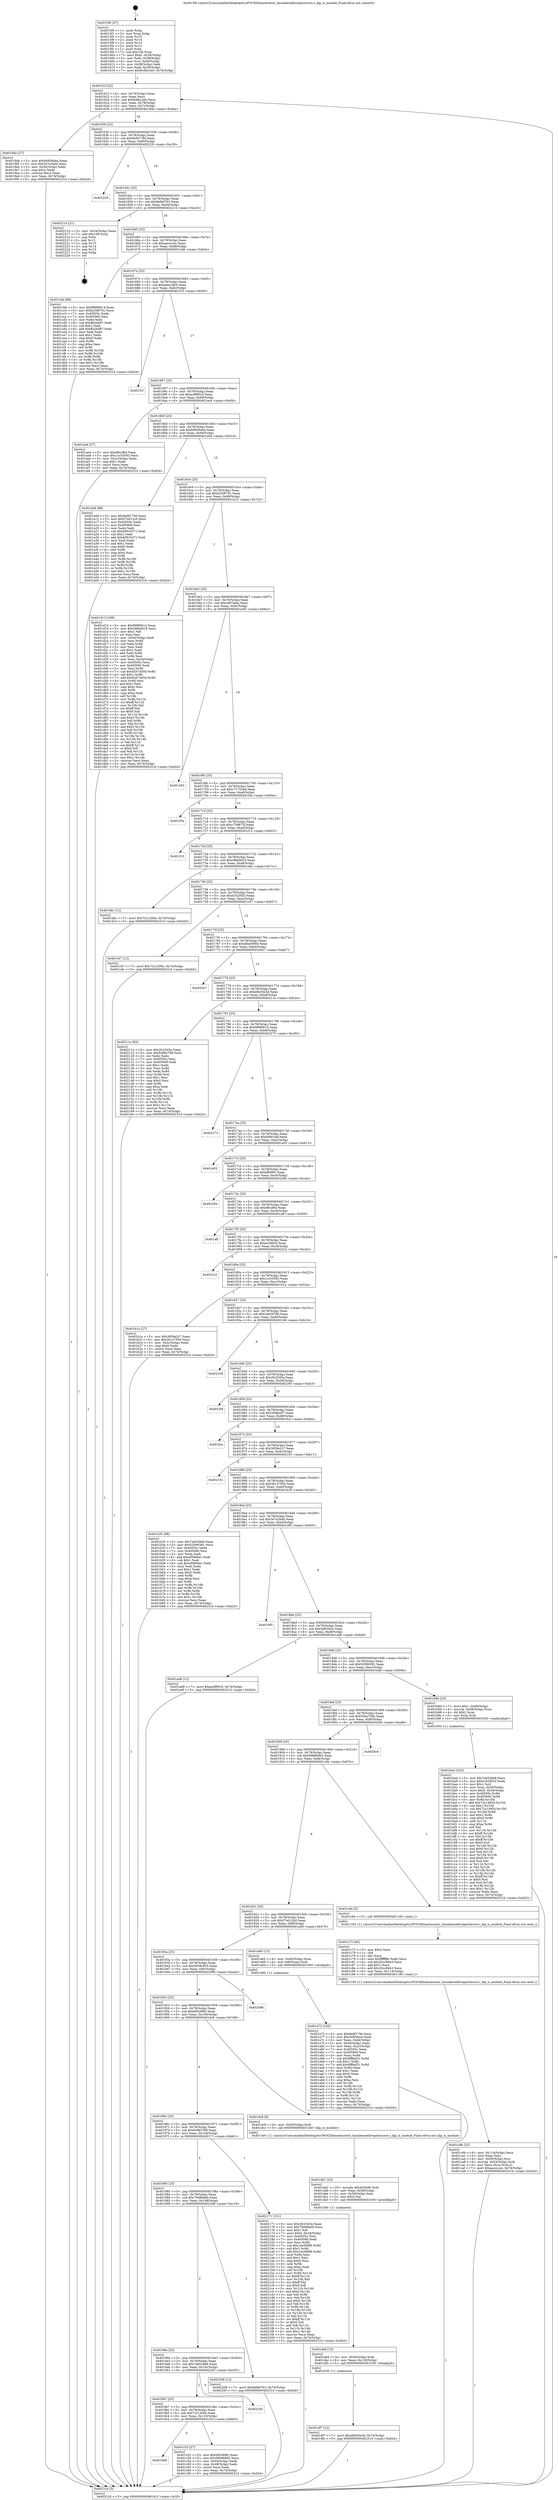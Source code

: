 digraph "0x4015f0" {
  label = "0x4015f0 (/mnt/c/Users/mathe/Desktop/tcc/POCII/binaries/extr_linuxkernellivepatchcore.c_klp_is_module_Final-ollvm.out::main(0))"
  labelloc = "t"
  node[shape=record]

  Entry [label="",width=0.3,height=0.3,shape=circle,fillcolor=black,style=filled]
  "0x40161f" [label="{
     0x40161f [23]\l
     | [instrs]\l
     &nbsp;&nbsp;0x40161f \<+3\>: mov -0x74(%rbp),%eax\l
     &nbsp;&nbsp;0x401622 \<+2\>: mov %eax,%ecx\l
     &nbsp;&nbsp;0x401624 \<+6\>: sub $0x9c6bc3e0,%ecx\l
     &nbsp;&nbsp;0x40162a \<+3\>: mov %eax,-0x78(%rbp)\l
     &nbsp;&nbsp;0x40162d \<+3\>: mov %ecx,-0x7c(%rbp)\l
     &nbsp;&nbsp;0x401630 \<+6\>: je 00000000004019da \<main+0x3ea\>\l
  }"]
  "0x4019da" [label="{
     0x4019da [27]\l
     | [instrs]\l
     &nbsp;&nbsp;0x4019da \<+5\>: mov $0xb0936eba,%eax\l
     &nbsp;&nbsp;0x4019df \<+5\>: mov $0x3e7e2bd0,%ecx\l
     &nbsp;&nbsp;0x4019e4 \<+3\>: mov -0x30(%rbp),%edx\l
     &nbsp;&nbsp;0x4019e7 \<+3\>: cmp $0x2,%edx\l
     &nbsp;&nbsp;0x4019ea \<+3\>: cmovne %ecx,%eax\l
     &nbsp;&nbsp;0x4019ed \<+3\>: mov %eax,-0x74(%rbp)\l
     &nbsp;&nbsp;0x4019f0 \<+5\>: jmp 000000000040231d \<main+0xd2d\>\l
  }"]
  "0x401636" [label="{
     0x401636 [22]\l
     | [instrs]\l
     &nbsp;&nbsp;0x401636 \<+5\>: jmp 000000000040163b \<main+0x4b\>\l
     &nbsp;&nbsp;0x40163b \<+3\>: mov -0x78(%rbp),%eax\l
     &nbsp;&nbsp;0x40163e \<+5\>: sub $0x9e9f179d,%eax\l
     &nbsp;&nbsp;0x401643 \<+3\>: mov %eax,-0x80(%rbp)\l
     &nbsp;&nbsp;0x401646 \<+6\>: je 0000000000402229 \<main+0xc39\>\l
  }"]
  "0x40231d" [label="{
     0x40231d [5]\l
     | [instrs]\l
     &nbsp;&nbsp;0x40231d \<+5\>: jmp 000000000040161f \<main+0x2f\>\l
  }"]
  "0x4015f0" [label="{
     0x4015f0 [47]\l
     | [instrs]\l
     &nbsp;&nbsp;0x4015f0 \<+1\>: push %rbp\l
     &nbsp;&nbsp;0x4015f1 \<+3\>: mov %rsp,%rbp\l
     &nbsp;&nbsp;0x4015f4 \<+2\>: push %r15\l
     &nbsp;&nbsp;0x4015f6 \<+2\>: push %r14\l
     &nbsp;&nbsp;0x4015f8 \<+2\>: push %r13\l
     &nbsp;&nbsp;0x4015fa \<+2\>: push %r12\l
     &nbsp;&nbsp;0x4015fc \<+1\>: push %rbx\l
     &nbsp;&nbsp;0x4015fd \<+7\>: sub $0x108,%rsp\l
     &nbsp;&nbsp;0x401604 \<+7\>: movl $0x0,-0x34(%rbp)\l
     &nbsp;&nbsp;0x40160b \<+3\>: mov %edi,-0x38(%rbp)\l
     &nbsp;&nbsp;0x40160e \<+4\>: mov %rsi,-0x40(%rbp)\l
     &nbsp;&nbsp;0x401612 \<+3\>: mov -0x38(%rbp),%edi\l
     &nbsp;&nbsp;0x401615 \<+3\>: mov %edi,-0x30(%rbp)\l
     &nbsp;&nbsp;0x401618 \<+7\>: movl $0x9c6bc3e0,-0x74(%rbp)\l
  }"]
  Exit [label="",width=0.3,height=0.3,shape=circle,fillcolor=black,style=filled,peripheries=2]
  "0x402229" [label="{
     0x402229\l
  }", style=dashed]
  "0x40164c" [label="{
     0x40164c [25]\l
     | [instrs]\l
     &nbsp;&nbsp;0x40164c \<+5\>: jmp 0000000000401651 \<main+0x61\>\l
     &nbsp;&nbsp;0x401651 \<+3\>: mov -0x78(%rbp),%eax\l
     &nbsp;&nbsp;0x401654 \<+5\>: sub $0x9efe67b3,%eax\l
     &nbsp;&nbsp;0x401659 \<+6\>: mov %eax,-0x84(%rbp)\l
     &nbsp;&nbsp;0x40165f \<+6\>: je 0000000000402214 \<main+0xc24\>\l
  }"]
  "0x401df7" [label="{
     0x401df7 [12]\l
     | [instrs]\l
     &nbsp;&nbsp;0x401df7 \<+7\>: movl $0xd8d35e3d,-0x74(%rbp)\l
     &nbsp;&nbsp;0x401dfe \<+5\>: jmp 000000000040231d \<main+0xd2d\>\l
  }"]
  "0x402214" [label="{
     0x402214 [21]\l
     | [instrs]\l
     &nbsp;&nbsp;0x402214 \<+3\>: mov -0x34(%rbp),%eax\l
     &nbsp;&nbsp;0x402217 \<+7\>: add $0x108,%rsp\l
     &nbsp;&nbsp;0x40221e \<+1\>: pop %rbx\l
     &nbsp;&nbsp;0x40221f \<+2\>: pop %r12\l
     &nbsp;&nbsp;0x402221 \<+2\>: pop %r13\l
     &nbsp;&nbsp;0x402223 \<+2\>: pop %r14\l
     &nbsp;&nbsp;0x402225 \<+2\>: pop %r15\l
     &nbsp;&nbsp;0x402227 \<+1\>: pop %rbp\l
     &nbsp;&nbsp;0x402228 \<+1\>: ret\l
  }"]
  "0x401665" [label="{
     0x401665 [25]\l
     | [instrs]\l
     &nbsp;&nbsp;0x401665 \<+5\>: jmp 000000000040166a \<main+0x7a\>\l
     &nbsp;&nbsp;0x40166a \<+3\>: mov -0x78(%rbp),%eax\l
     &nbsp;&nbsp;0x40166d \<+5\>: sub $0xaaccccec,%eax\l
     &nbsp;&nbsp;0x401672 \<+6\>: mov %eax,-0x88(%rbp)\l
     &nbsp;&nbsp;0x401678 \<+6\>: je 0000000000401cbb \<main+0x6cb\>\l
  }"]
  "0x401de8" [label="{
     0x401de8 [15]\l
     | [instrs]\l
     &nbsp;&nbsp;0x401de8 \<+4\>: mov -0x50(%rbp),%rdi\l
     &nbsp;&nbsp;0x401dec \<+6\>: mov %eax,-0x118(%rbp)\l
     &nbsp;&nbsp;0x401df2 \<+5\>: call 0000000000401030 \<free@plt\>\l
     | [calls]\l
     &nbsp;&nbsp;0x401030 \{1\} (unknown)\l
  }"]
  "0x401cbb" [label="{
     0x401cbb [88]\l
     | [instrs]\l
     &nbsp;&nbsp;0x401cbb \<+5\>: mov $0xf9989614,%eax\l
     &nbsp;&nbsp;0x401cc0 \<+5\>: mov $0xb25f8791,%ecx\l
     &nbsp;&nbsp;0x401cc5 \<+7\>: mov 0x40505c,%edx\l
     &nbsp;&nbsp;0x401ccc \<+7\>: mov 0x405060,%esi\l
     &nbsp;&nbsp;0x401cd3 \<+2\>: mov %edx,%edi\l
     &nbsp;&nbsp;0x401cd5 \<+6\>: sub $0x8b2b087,%edi\l
     &nbsp;&nbsp;0x401cdb \<+3\>: sub $0x1,%edi\l
     &nbsp;&nbsp;0x401cde \<+6\>: add $0x8b2b087,%edi\l
     &nbsp;&nbsp;0x401ce4 \<+3\>: imul %edi,%edx\l
     &nbsp;&nbsp;0x401ce7 \<+3\>: and $0x1,%edx\l
     &nbsp;&nbsp;0x401cea \<+3\>: cmp $0x0,%edx\l
     &nbsp;&nbsp;0x401ced \<+4\>: sete %r8b\l
     &nbsp;&nbsp;0x401cf1 \<+3\>: cmp $0xa,%esi\l
     &nbsp;&nbsp;0x401cf4 \<+4\>: setl %r9b\l
     &nbsp;&nbsp;0x401cf8 \<+3\>: mov %r8b,%r10b\l
     &nbsp;&nbsp;0x401cfb \<+3\>: and %r9b,%r10b\l
     &nbsp;&nbsp;0x401cfe \<+3\>: xor %r9b,%r8b\l
     &nbsp;&nbsp;0x401d01 \<+3\>: or %r8b,%r10b\l
     &nbsp;&nbsp;0x401d04 \<+4\>: test $0x1,%r10b\l
     &nbsp;&nbsp;0x401d08 \<+3\>: cmovne %ecx,%eax\l
     &nbsp;&nbsp;0x401d0b \<+3\>: mov %eax,-0x74(%rbp)\l
     &nbsp;&nbsp;0x401d0e \<+5\>: jmp 000000000040231d \<main+0xd2d\>\l
  }"]
  "0x40167e" [label="{
     0x40167e [25]\l
     | [instrs]\l
     &nbsp;&nbsp;0x40167e \<+5\>: jmp 0000000000401683 \<main+0x93\>\l
     &nbsp;&nbsp;0x401683 \<+3\>: mov -0x78(%rbp),%eax\l
     &nbsp;&nbsp;0x401686 \<+5\>: sub $0xabec2fb4,%eax\l
     &nbsp;&nbsp;0x40168b \<+6\>: mov %eax,-0x8c(%rbp)\l
     &nbsp;&nbsp;0x401691 \<+6\>: je 0000000000401f1f \<main+0x92f\>\l
  }"]
  "0x401dd1" [label="{
     0x401dd1 [23]\l
     | [instrs]\l
     &nbsp;&nbsp;0x401dd1 \<+10\>: movabs $0x4030d6,%rdi\l
     &nbsp;&nbsp;0x401ddb \<+3\>: mov %eax,-0x58(%rbp)\l
     &nbsp;&nbsp;0x401dde \<+3\>: mov -0x58(%rbp),%esi\l
     &nbsp;&nbsp;0x401de1 \<+2\>: mov $0x0,%al\l
     &nbsp;&nbsp;0x401de3 \<+5\>: call 0000000000401040 \<printf@plt\>\l
     | [calls]\l
     &nbsp;&nbsp;0x401040 \{1\} (unknown)\l
  }"]
  "0x401f1f" [label="{
     0x401f1f\l
  }", style=dashed]
  "0x401697" [label="{
     0x401697 [25]\l
     | [instrs]\l
     &nbsp;&nbsp;0x401697 \<+5\>: jmp 000000000040169c \<main+0xac\>\l
     &nbsp;&nbsp;0x40169c \<+3\>: mov -0x78(%rbp),%eax\l
     &nbsp;&nbsp;0x40169f \<+5\>: sub $0xac8f95c5,%eax\l
     &nbsp;&nbsp;0x4016a4 \<+6\>: mov %eax,-0x90(%rbp)\l
     &nbsp;&nbsp;0x4016aa \<+6\>: je 0000000000401ae4 \<main+0x4f4\>\l
  }"]
  "0x401c9b" [label="{
     0x401c9b [32]\l
     | [instrs]\l
     &nbsp;&nbsp;0x401c9b \<+6\>: mov -0x114(%rbp),%ecx\l
     &nbsp;&nbsp;0x401ca1 \<+3\>: imul %eax,%ecx\l
     &nbsp;&nbsp;0x401ca4 \<+4\>: mov -0x50(%rbp),%rsi\l
     &nbsp;&nbsp;0x401ca8 \<+4\>: movslq -0x54(%rbp),%rdi\l
     &nbsp;&nbsp;0x401cac \<+3\>: mov %ecx,(%rsi,%rdi,4)\l
     &nbsp;&nbsp;0x401caf \<+7\>: movl $0xaaccccec,-0x74(%rbp)\l
     &nbsp;&nbsp;0x401cb6 \<+5\>: jmp 000000000040231d \<main+0xd2d\>\l
  }"]
  "0x401ae4" [label="{
     0x401ae4 [27]\l
     | [instrs]\l
     &nbsp;&nbsp;0x401ae4 \<+5\>: mov $0xd9ccf64,%eax\l
     &nbsp;&nbsp;0x401ae9 \<+5\>: mov $0x1cc53593,%ecx\l
     &nbsp;&nbsp;0x401aee \<+3\>: mov -0x2c(%rbp),%edx\l
     &nbsp;&nbsp;0x401af1 \<+3\>: cmp $0x1,%edx\l
     &nbsp;&nbsp;0x401af4 \<+3\>: cmovl %ecx,%eax\l
     &nbsp;&nbsp;0x401af7 \<+3\>: mov %eax,-0x74(%rbp)\l
     &nbsp;&nbsp;0x401afa \<+5\>: jmp 000000000040231d \<main+0xd2d\>\l
  }"]
  "0x4016b0" [label="{
     0x4016b0 [25]\l
     | [instrs]\l
     &nbsp;&nbsp;0x4016b0 \<+5\>: jmp 00000000004016b5 \<main+0xc5\>\l
     &nbsp;&nbsp;0x4016b5 \<+3\>: mov -0x78(%rbp),%eax\l
     &nbsp;&nbsp;0x4016b8 \<+5\>: sub $0xb0936eba,%eax\l
     &nbsp;&nbsp;0x4016bd \<+6\>: mov %eax,-0x94(%rbp)\l
     &nbsp;&nbsp;0x4016c3 \<+6\>: je 0000000000401a0d \<main+0x41d\>\l
  }"]
  "0x401c73" [label="{
     0x401c73 [40]\l
     | [instrs]\l
     &nbsp;&nbsp;0x401c73 \<+5\>: mov $0x2,%ecx\l
     &nbsp;&nbsp;0x401c78 \<+1\>: cltd\l
     &nbsp;&nbsp;0x401c79 \<+2\>: idiv %ecx\l
     &nbsp;&nbsp;0x401c7b \<+6\>: imul $0xfffffffe,%edx,%ecx\l
     &nbsp;&nbsp;0x401c81 \<+6\>: sub $0x20cc9d43,%ecx\l
     &nbsp;&nbsp;0x401c87 \<+3\>: add $0x1,%ecx\l
     &nbsp;&nbsp;0x401c8a \<+6\>: add $0x20cc9d43,%ecx\l
     &nbsp;&nbsp;0x401c90 \<+6\>: mov %ecx,-0x114(%rbp)\l
     &nbsp;&nbsp;0x401c96 \<+5\>: call 0000000000401160 \<next_i\>\l
     | [calls]\l
     &nbsp;&nbsp;0x401160 \{1\} (/mnt/c/Users/mathe/Desktop/tcc/POCII/binaries/extr_linuxkernellivepatchcore.c_klp_is_module_Final-ollvm.out::next_i)\l
  }"]
  "0x401a0d" [label="{
     0x401a0d [88]\l
     | [instrs]\l
     &nbsp;&nbsp;0x401a0d \<+5\>: mov $0x9e9f179d,%eax\l
     &nbsp;&nbsp;0x401a12 \<+5\>: mov $0x57e012c0,%ecx\l
     &nbsp;&nbsp;0x401a17 \<+7\>: mov 0x40505c,%edx\l
     &nbsp;&nbsp;0x401a1e \<+7\>: mov 0x405060,%esi\l
     &nbsp;&nbsp;0x401a25 \<+2\>: mov %edx,%edi\l
     &nbsp;&nbsp;0x401a27 \<+6\>: sub $0x40910371,%edi\l
     &nbsp;&nbsp;0x401a2d \<+3\>: sub $0x1,%edi\l
     &nbsp;&nbsp;0x401a30 \<+6\>: add $0x40910371,%edi\l
     &nbsp;&nbsp;0x401a36 \<+3\>: imul %edi,%edx\l
     &nbsp;&nbsp;0x401a39 \<+3\>: and $0x1,%edx\l
     &nbsp;&nbsp;0x401a3c \<+3\>: cmp $0x0,%edx\l
     &nbsp;&nbsp;0x401a3f \<+4\>: sete %r8b\l
     &nbsp;&nbsp;0x401a43 \<+3\>: cmp $0xa,%esi\l
     &nbsp;&nbsp;0x401a46 \<+4\>: setl %r9b\l
     &nbsp;&nbsp;0x401a4a \<+3\>: mov %r8b,%r10b\l
     &nbsp;&nbsp;0x401a4d \<+3\>: and %r9b,%r10b\l
     &nbsp;&nbsp;0x401a50 \<+3\>: xor %r9b,%r8b\l
     &nbsp;&nbsp;0x401a53 \<+3\>: or %r8b,%r10b\l
     &nbsp;&nbsp;0x401a56 \<+4\>: test $0x1,%r10b\l
     &nbsp;&nbsp;0x401a5a \<+3\>: cmovne %ecx,%eax\l
     &nbsp;&nbsp;0x401a5d \<+3\>: mov %eax,-0x74(%rbp)\l
     &nbsp;&nbsp;0x401a60 \<+5\>: jmp 000000000040231d \<main+0xd2d\>\l
  }"]
  "0x4016c9" [label="{
     0x4016c9 [25]\l
     | [instrs]\l
     &nbsp;&nbsp;0x4016c9 \<+5\>: jmp 00000000004016ce \<main+0xde\>\l
     &nbsp;&nbsp;0x4016ce \<+3\>: mov -0x78(%rbp),%eax\l
     &nbsp;&nbsp;0x4016d1 \<+5\>: sub $0xb25f8791,%eax\l
     &nbsp;&nbsp;0x4016d6 \<+6\>: mov %eax,-0x98(%rbp)\l
     &nbsp;&nbsp;0x4016dc \<+6\>: je 0000000000401d13 \<main+0x723\>\l
  }"]
  "0x4019d0" [label="{
     0x4019d0\l
  }", style=dashed]
  "0x401d13" [label="{
     0x401d13 [169]\l
     | [instrs]\l
     &nbsp;&nbsp;0x401d13 \<+5\>: mov $0xf9989614,%eax\l
     &nbsp;&nbsp;0x401d18 \<+5\>: mov $0xc96b9d19,%ecx\l
     &nbsp;&nbsp;0x401d1d \<+2\>: mov $0x1,%dl\l
     &nbsp;&nbsp;0x401d1f \<+2\>: xor %esi,%esi\l
     &nbsp;&nbsp;0x401d21 \<+3\>: mov -0x54(%rbp),%edi\l
     &nbsp;&nbsp;0x401d24 \<+3\>: mov %esi,%r8d\l
     &nbsp;&nbsp;0x401d27 \<+3\>: sub %edi,%r8d\l
     &nbsp;&nbsp;0x401d2a \<+2\>: mov %esi,%edi\l
     &nbsp;&nbsp;0x401d2c \<+3\>: sub $0x1,%edi\l
     &nbsp;&nbsp;0x401d2f \<+3\>: add %edi,%r8d\l
     &nbsp;&nbsp;0x401d32 \<+3\>: sub %r8d,%esi\l
     &nbsp;&nbsp;0x401d35 \<+3\>: mov %esi,-0x54(%rbp)\l
     &nbsp;&nbsp;0x401d38 \<+7\>: mov 0x40505c,%esi\l
     &nbsp;&nbsp;0x401d3f \<+7\>: mov 0x405060,%edi\l
     &nbsp;&nbsp;0x401d46 \<+3\>: mov %esi,%r8d\l
     &nbsp;&nbsp;0x401d49 \<+7\>: sub $0x6207a05d,%r8d\l
     &nbsp;&nbsp;0x401d50 \<+4\>: sub $0x1,%r8d\l
     &nbsp;&nbsp;0x401d54 \<+7\>: add $0x6207a05d,%r8d\l
     &nbsp;&nbsp;0x401d5b \<+4\>: imul %r8d,%esi\l
     &nbsp;&nbsp;0x401d5f \<+3\>: and $0x1,%esi\l
     &nbsp;&nbsp;0x401d62 \<+3\>: cmp $0x0,%esi\l
     &nbsp;&nbsp;0x401d65 \<+4\>: sete %r9b\l
     &nbsp;&nbsp;0x401d69 \<+3\>: cmp $0xa,%edi\l
     &nbsp;&nbsp;0x401d6c \<+4\>: setl %r10b\l
     &nbsp;&nbsp;0x401d70 \<+3\>: mov %r9b,%r11b\l
     &nbsp;&nbsp;0x401d73 \<+4\>: xor $0xff,%r11b\l
     &nbsp;&nbsp;0x401d77 \<+3\>: mov %r10b,%bl\l
     &nbsp;&nbsp;0x401d7a \<+3\>: xor $0xff,%bl\l
     &nbsp;&nbsp;0x401d7d \<+3\>: xor $0x0,%dl\l
     &nbsp;&nbsp;0x401d80 \<+3\>: mov %r11b,%r14b\l
     &nbsp;&nbsp;0x401d83 \<+4\>: and $0x0,%r14b\l
     &nbsp;&nbsp;0x401d87 \<+3\>: and %dl,%r9b\l
     &nbsp;&nbsp;0x401d8a \<+3\>: mov %bl,%r15b\l
     &nbsp;&nbsp;0x401d8d \<+4\>: and $0x0,%r15b\l
     &nbsp;&nbsp;0x401d91 \<+3\>: and %dl,%r10b\l
     &nbsp;&nbsp;0x401d94 \<+3\>: or %r9b,%r14b\l
     &nbsp;&nbsp;0x401d97 \<+3\>: or %r10b,%r15b\l
     &nbsp;&nbsp;0x401d9a \<+3\>: xor %r15b,%r14b\l
     &nbsp;&nbsp;0x401d9d \<+3\>: or %bl,%r11b\l
     &nbsp;&nbsp;0x401da0 \<+4\>: xor $0xff,%r11b\l
     &nbsp;&nbsp;0x401da4 \<+3\>: or $0x0,%dl\l
     &nbsp;&nbsp;0x401da7 \<+3\>: and %dl,%r11b\l
     &nbsp;&nbsp;0x401daa \<+3\>: or %r11b,%r14b\l
     &nbsp;&nbsp;0x401dad \<+4\>: test $0x1,%r14b\l
     &nbsp;&nbsp;0x401db1 \<+3\>: cmovne %ecx,%eax\l
     &nbsp;&nbsp;0x401db4 \<+3\>: mov %eax,-0x74(%rbp)\l
     &nbsp;&nbsp;0x401db7 \<+5\>: jmp 000000000040231d \<main+0xd2d\>\l
  }"]
  "0x4016e2" [label="{
     0x4016e2 [25]\l
     | [instrs]\l
     &nbsp;&nbsp;0x4016e2 \<+5\>: jmp 00000000004016e7 \<main+0xf7\>\l
     &nbsp;&nbsp;0x4016e7 \<+3\>: mov -0x78(%rbp),%eax\l
     &nbsp;&nbsp;0x4016ea \<+5\>: sub $0xc497efaa,%eax\l
     &nbsp;&nbsp;0x4016ef \<+6\>: mov %eax,-0x9c(%rbp)\l
     &nbsp;&nbsp;0x4016f5 \<+6\>: je 0000000000401e93 \<main+0x8a3\>\l
  }"]
  "0x401c53" [label="{
     0x401c53 [27]\l
     | [instrs]\l
     &nbsp;&nbsp;0x401c53 \<+5\>: mov $0x683c89fc,%eax\l
     &nbsp;&nbsp;0x401c58 \<+5\>: mov $0x56686662,%ecx\l
     &nbsp;&nbsp;0x401c5d \<+3\>: mov -0x54(%rbp),%edx\l
     &nbsp;&nbsp;0x401c60 \<+3\>: cmp -0x48(%rbp),%edx\l
     &nbsp;&nbsp;0x401c63 \<+3\>: cmovl %ecx,%eax\l
     &nbsp;&nbsp;0x401c66 \<+3\>: mov %eax,-0x74(%rbp)\l
     &nbsp;&nbsp;0x401c69 \<+5\>: jmp 000000000040231d \<main+0xd2d\>\l
  }"]
  "0x401e93" [label="{
     0x401e93\l
  }", style=dashed]
  "0x4016fb" [label="{
     0x4016fb [25]\l
     | [instrs]\l
     &nbsp;&nbsp;0x4016fb \<+5\>: jmp 0000000000401700 \<main+0x110\>\l
     &nbsp;&nbsp;0x401700 \<+3\>: mov -0x78(%rbp),%eax\l
     &nbsp;&nbsp;0x401703 \<+5\>: sub $0xc71755a8,%eax\l
     &nbsp;&nbsp;0x401708 \<+6\>: mov %eax,-0xa0(%rbp)\l
     &nbsp;&nbsp;0x40170e \<+6\>: je 0000000000401f3a \<main+0x94a\>\l
  }"]
  "0x4019b7" [label="{
     0x4019b7 [25]\l
     | [instrs]\l
     &nbsp;&nbsp;0x4019b7 \<+5\>: jmp 00000000004019bc \<main+0x3cc\>\l
     &nbsp;&nbsp;0x4019bc \<+3\>: mov -0x78(%rbp),%eax\l
     &nbsp;&nbsp;0x4019bf \<+5\>: sub $0x7c21200e,%eax\l
     &nbsp;&nbsp;0x4019c4 \<+6\>: mov %eax,-0x110(%rbp)\l
     &nbsp;&nbsp;0x4019ca \<+6\>: je 0000000000401c53 \<main+0x663\>\l
  }"]
  "0x401f3a" [label="{
     0x401f3a\l
  }", style=dashed]
  "0x401714" [label="{
     0x401714 [25]\l
     | [instrs]\l
     &nbsp;&nbsp;0x401714 \<+5\>: jmp 0000000000401719 \<main+0x129\>\l
     &nbsp;&nbsp;0x401719 \<+3\>: mov -0x78(%rbp),%eax\l
     &nbsp;&nbsp;0x40171c \<+5\>: sub $0xc739872f,%eax\l
     &nbsp;&nbsp;0x401721 \<+6\>: mov %eax,-0xa4(%rbp)\l
     &nbsp;&nbsp;0x401727 \<+6\>: je 0000000000401f13 \<main+0x923\>\l
  }"]
  "0x402245" [label="{
     0x402245\l
  }", style=dashed]
  "0x401f13" [label="{
     0x401f13\l
  }", style=dashed]
  "0x40172d" [label="{
     0x40172d [25]\l
     | [instrs]\l
     &nbsp;&nbsp;0x40172d \<+5\>: jmp 0000000000401732 \<main+0x142\>\l
     &nbsp;&nbsp;0x401732 \<+3\>: mov -0x78(%rbp),%eax\l
     &nbsp;&nbsp;0x401735 \<+5\>: sub $0xc96b9d19,%eax\l
     &nbsp;&nbsp;0x40173a \<+6\>: mov %eax,-0xa8(%rbp)\l
     &nbsp;&nbsp;0x401740 \<+6\>: je 0000000000401dbc \<main+0x7cc\>\l
  }"]
  "0x40199e" [label="{
     0x40199e [25]\l
     | [instrs]\l
     &nbsp;&nbsp;0x40199e \<+5\>: jmp 00000000004019a3 \<main+0x3b3\>\l
     &nbsp;&nbsp;0x4019a3 \<+3\>: mov -0x78(%rbp),%eax\l
     &nbsp;&nbsp;0x4019a6 \<+5\>: sub $0x7a6528e8,%eax\l
     &nbsp;&nbsp;0x4019ab \<+6\>: mov %eax,-0x10c(%rbp)\l
     &nbsp;&nbsp;0x4019b1 \<+6\>: je 0000000000402245 \<main+0xc55\>\l
  }"]
  "0x401dbc" [label="{
     0x401dbc [12]\l
     | [instrs]\l
     &nbsp;&nbsp;0x401dbc \<+7\>: movl $0x7c21200e,-0x74(%rbp)\l
     &nbsp;&nbsp;0x401dc3 \<+5\>: jmp 000000000040231d \<main+0xd2d\>\l
  }"]
  "0x401746" [label="{
     0x401746 [25]\l
     | [instrs]\l
     &nbsp;&nbsp;0x401746 \<+5\>: jmp 000000000040174b \<main+0x15b\>\l
     &nbsp;&nbsp;0x40174b \<+3\>: mov -0x78(%rbp),%eax\l
     &nbsp;&nbsp;0x40174e \<+5\>: sub $0xd162f503,%eax\l
     &nbsp;&nbsp;0x401753 \<+6\>: mov %eax,-0xac(%rbp)\l
     &nbsp;&nbsp;0x401759 \<+6\>: je 0000000000401c47 \<main+0x657\>\l
  }"]
  "0x402208" [label="{
     0x402208 [12]\l
     | [instrs]\l
     &nbsp;&nbsp;0x402208 \<+7\>: movl $0x9efe67b3,-0x74(%rbp)\l
     &nbsp;&nbsp;0x40220f \<+5\>: jmp 000000000040231d \<main+0xd2d\>\l
  }"]
  "0x401c47" [label="{
     0x401c47 [12]\l
     | [instrs]\l
     &nbsp;&nbsp;0x401c47 \<+7\>: movl $0x7c21200e,-0x74(%rbp)\l
     &nbsp;&nbsp;0x401c4e \<+5\>: jmp 000000000040231d \<main+0xd2d\>\l
  }"]
  "0x40175f" [label="{
     0x40175f [25]\l
     | [instrs]\l
     &nbsp;&nbsp;0x40175f \<+5\>: jmp 0000000000401764 \<main+0x174\>\l
     &nbsp;&nbsp;0x401764 \<+3\>: mov -0x78(%rbp),%eax\l
     &nbsp;&nbsp;0x401767 \<+5\>: sub $0xd8a5890d,%eax\l
     &nbsp;&nbsp;0x40176c \<+6\>: mov %eax,-0xb0(%rbp)\l
     &nbsp;&nbsp;0x401772 \<+6\>: je 00000000004020a7 \<main+0xab7\>\l
  }"]
  "0x401985" [label="{
     0x401985 [25]\l
     | [instrs]\l
     &nbsp;&nbsp;0x401985 \<+5\>: jmp 000000000040198a \<main+0x39a\>\l
     &nbsp;&nbsp;0x40198a \<+3\>: mov -0x78(%rbp),%eax\l
     &nbsp;&nbsp;0x40198d \<+5\>: sub $0x79488a6d,%eax\l
     &nbsp;&nbsp;0x401992 \<+6\>: mov %eax,-0x108(%rbp)\l
     &nbsp;&nbsp;0x401998 \<+6\>: je 0000000000402208 \<main+0xc18\>\l
  }"]
  "0x4020a7" [label="{
     0x4020a7\l
  }", style=dashed]
  "0x401778" [label="{
     0x401778 [25]\l
     | [instrs]\l
     &nbsp;&nbsp;0x401778 \<+5\>: jmp 000000000040177d \<main+0x18d\>\l
     &nbsp;&nbsp;0x40177d \<+3\>: mov -0x78(%rbp),%eax\l
     &nbsp;&nbsp;0x401780 \<+5\>: sub $0xd8d35e3d,%eax\l
     &nbsp;&nbsp;0x401785 \<+6\>: mov %eax,-0xb4(%rbp)\l
     &nbsp;&nbsp;0x40178b \<+6\>: je 000000000040211e \<main+0xb2e\>\l
  }"]
  "0x402171" [label="{
     0x402171 [151]\l
     | [instrs]\l
     &nbsp;&nbsp;0x402171 \<+5\>: mov $0x2fc2545a,%eax\l
     &nbsp;&nbsp;0x402176 \<+5\>: mov $0x79488a6d,%ecx\l
     &nbsp;&nbsp;0x40217b \<+2\>: mov $0x1,%dl\l
     &nbsp;&nbsp;0x40217d \<+7\>: movl $0x0,-0x34(%rbp)\l
     &nbsp;&nbsp;0x402184 \<+7\>: mov 0x40505c,%esi\l
     &nbsp;&nbsp;0x40218b \<+7\>: mov 0x405060,%edi\l
     &nbsp;&nbsp;0x402192 \<+3\>: mov %esi,%r8d\l
     &nbsp;&nbsp;0x402195 \<+7\>: sub $0x1ee568f9,%r8d\l
     &nbsp;&nbsp;0x40219c \<+4\>: sub $0x1,%r8d\l
     &nbsp;&nbsp;0x4021a0 \<+7\>: add $0x1ee568f9,%r8d\l
     &nbsp;&nbsp;0x4021a7 \<+4\>: imul %r8d,%esi\l
     &nbsp;&nbsp;0x4021ab \<+3\>: and $0x1,%esi\l
     &nbsp;&nbsp;0x4021ae \<+3\>: cmp $0x0,%esi\l
     &nbsp;&nbsp;0x4021b1 \<+4\>: sete %r9b\l
     &nbsp;&nbsp;0x4021b5 \<+3\>: cmp $0xa,%edi\l
     &nbsp;&nbsp;0x4021b8 \<+4\>: setl %r10b\l
     &nbsp;&nbsp;0x4021bc \<+3\>: mov %r9b,%r11b\l
     &nbsp;&nbsp;0x4021bf \<+4\>: xor $0xff,%r11b\l
     &nbsp;&nbsp;0x4021c3 \<+3\>: mov %r10b,%bl\l
     &nbsp;&nbsp;0x4021c6 \<+3\>: xor $0xff,%bl\l
     &nbsp;&nbsp;0x4021c9 \<+3\>: xor $0x0,%dl\l
     &nbsp;&nbsp;0x4021cc \<+3\>: mov %r11b,%r14b\l
     &nbsp;&nbsp;0x4021cf \<+4\>: and $0x0,%r14b\l
     &nbsp;&nbsp;0x4021d3 \<+3\>: and %dl,%r9b\l
     &nbsp;&nbsp;0x4021d6 \<+3\>: mov %bl,%r15b\l
     &nbsp;&nbsp;0x4021d9 \<+4\>: and $0x0,%r15b\l
     &nbsp;&nbsp;0x4021dd \<+3\>: and %dl,%r10b\l
     &nbsp;&nbsp;0x4021e0 \<+3\>: or %r9b,%r14b\l
     &nbsp;&nbsp;0x4021e3 \<+3\>: or %r10b,%r15b\l
     &nbsp;&nbsp;0x4021e6 \<+3\>: xor %r15b,%r14b\l
     &nbsp;&nbsp;0x4021e9 \<+3\>: or %bl,%r11b\l
     &nbsp;&nbsp;0x4021ec \<+4\>: xor $0xff,%r11b\l
     &nbsp;&nbsp;0x4021f0 \<+3\>: or $0x0,%dl\l
     &nbsp;&nbsp;0x4021f3 \<+3\>: and %dl,%r11b\l
     &nbsp;&nbsp;0x4021f6 \<+3\>: or %r11b,%r14b\l
     &nbsp;&nbsp;0x4021f9 \<+4\>: test $0x1,%r14b\l
     &nbsp;&nbsp;0x4021fd \<+3\>: cmovne %ecx,%eax\l
     &nbsp;&nbsp;0x402200 \<+3\>: mov %eax,-0x74(%rbp)\l
     &nbsp;&nbsp;0x402203 \<+5\>: jmp 000000000040231d \<main+0xd2d\>\l
  }"]
  "0x40211e" [label="{
     0x40211e [83]\l
     | [instrs]\l
     &nbsp;&nbsp;0x40211e \<+5\>: mov $0x2fc2545a,%eax\l
     &nbsp;&nbsp;0x402123 \<+5\>: mov $0x6c882768,%ecx\l
     &nbsp;&nbsp;0x402128 \<+2\>: xor %edx,%edx\l
     &nbsp;&nbsp;0x40212a \<+7\>: mov 0x40505c,%esi\l
     &nbsp;&nbsp;0x402131 \<+7\>: mov 0x405060,%edi\l
     &nbsp;&nbsp;0x402138 \<+3\>: sub $0x1,%edx\l
     &nbsp;&nbsp;0x40213b \<+3\>: mov %esi,%r8d\l
     &nbsp;&nbsp;0x40213e \<+3\>: add %edx,%r8d\l
     &nbsp;&nbsp;0x402141 \<+4\>: imul %r8d,%esi\l
     &nbsp;&nbsp;0x402145 \<+3\>: and $0x1,%esi\l
     &nbsp;&nbsp;0x402148 \<+3\>: cmp $0x0,%esi\l
     &nbsp;&nbsp;0x40214b \<+4\>: sete %r9b\l
     &nbsp;&nbsp;0x40214f \<+3\>: cmp $0xa,%edi\l
     &nbsp;&nbsp;0x402152 \<+4\>: setl %r10b\l
     &nbsp;&nbsp;0x402156 \<+3\>: mov %r9b,%r11b\l
     &nbsp;&nbsp;0x402159 \<+3\>: and %r10b,%r11b\l
     &nbsp;&nbsp;0x40215c \<+3\>: xor %r10b,%r9b\l
     &nbsp;&nbsp;0x40215f \<+3\>: or %r9b,%r11b\l
     &nbsp;&nbsp;0x402162 \<+4\>: test $0x1,%r11b\l
     &nbsp;&nbsp;0x402166 \<+3\>: cmovne %ecx,%eax\l
     &nbsp;&nbsp;0x402169 \<+3\>: mov %eax,-0x74(%rbp)\l
     &nbsp;&nbsp;0x40216c \<+5\>: jmp 000000000040231d \<main+0xd2d\>\l
  }"]
  "0x401791" [label="{
     0x401791 [25]\l
     | [instrs]\l
     &nbsp;&nbsp;0x401791 \<+5\>: jmp 0000000000401796 \<main+0x1a6\>\l
     &nbsp;&nbsp;0x401796 \<+3\>: mov -0x78(%rbp),%eax\l
     &nbsp;&nbsp;0x401799 \<+5\>: sub $0xf9989614,%eax\l
     &nbsp;&nbsp;0x40179e \<+6\>: mov %eax,-0xb8(%rbp)\l
     &nbsp;&nbsp;0x4017a4 \<+6\>: je 0000000000402273 \<main+0xc83\>\l
  }"]
  "0x40196c" [label="{
     0x40196c [25]\l
     | [instrs]\l
     &nbsp;&nbsp;0x40196c \<+5\>: jmp 0000000000401971 \<main+0x381\>\l
     &nbsp;&nbsp;0x401971 \<+3\>: mov -0x78(%rbp),%eax\l
     &nbsp;&nbsp;0x401974 \<+5\>: sub $0x6c882768,%eax\l
     &nbsp;&nbsp;0x401979 \<+6\>: mov %eax,-0x104(%rbp)\l
     &nbsp;&nbsp;0x40197f \<+6\>: je 0000000000402171 \<main+0xb81\>\l
  }"]
  "0x402273" [label="{
     0x402273\l
  }", style=dashed]
  "0x4017aa" [label="{
     0x4017aa [25]\l
     | [instrs]\l
     &nbsp;&nbsp;0x4017aa \<+5\>: jmp 00000000004017af \<main+0x1bf\>\l
     &nbsp;&nbsp;0x4017af \<+3\>: mov -0x78(%rbp),%eax\l
     &nbsp;&nbsp;0x4017b2 \<+5\>: sub $0xfa9910ef,%eax\l
     &nbsp;&nbsp;0x4017b7 \<+6\>: mov %eax,-0xbc(%rbp)\l
     &nbsp;&nbsp;0x4017bd \<+6\>: je 0000000000401e03 \<main+0x813\>\l
  }"]
  "0x401dc8" [label="{
     0x401dc8 [9]\l
     | [instrs]\l
     &nbsp;&nbsp;0x401dc8 \<+4\>: mov -0x50(%rbp),%rdi\l
     &nbsp;&nbsp;0x401dcc \<+5\>: call 00000000004013e0 \<klp_is_module\>\l
     | [calls]\l
     &nbsp;&nbsp;0x4013e0 \{1\} (/mnt/c/Users/mathe/Desktop/tcc/POCII/binaries/extr_linuxkernellivepatchcore.c_klp_is_module_Final-ollvm.out::klp_is_module)\l
  }"]
  "0x401e03" [label="{
     0x401e03\l
  }", style=dashed]
  "0x4017c3" [label="{
     0x4017c3 [25]\l
     | [instrs]\l
     &nbsp;&nbsp;0x4017c3 \<+5\>: jmp 00000000004017c8 \<main+0x1d8\>\l
     &nbsp;&nbsp;0x4017c8 \<+3\>: mov -0x78(%rbp),%eax\l
     &nbsp;&nbsp;0x4017cb \<+5\>: sub $0xbfb99fc,%eax\l
     &nbsp;&nbsp;0x4017d0 \<+6\>: mov %eax,-0xc0(%rbp)\l
     &nbsp;&nbsp;0x4017d6 \<+6\>: je 0000000000402294 \<main+0xca4\>\l
  }"]
  "0x401953" [label="{
     0x401953 [25]\l
     | [instrs]\l
     &nbsp;&nbsp;0x401953 \<+5\>: jmp 0000000000401958 \<main+0x368\>\l
     &nbsp;&nbsp;0x401958 \<+3\>: mov -0x78(%rbp),%eax\l
     &nbsp;&nbsp;0x40195b \<+5\>: sub $0x683c89fc,%eax\l
     &nbsp;&nbsp;0x401960 \<+6\>: mov %eax,-0x100(%rbp)\l
     &nbsp;&nbsp;0x401966 \<+6\>: je 0000000000401dc8 \<main+0x7d8\>\l
  }"]
  "0x402294" [label="{
     0x402294\l
  }", style=dashed]
  "0x4017dc" [label="{
     0x4017dc [25]\l
     | [instrs]\l
     &nbsp;&nbsp;0x4017dc \<+5\>: jmp 00000000004017e1 \<main+0x1f1\>\l
     &nbsp;&nbsp;0x4017e1 \<+3\>: mov -0x78(%rbp),%eax\l
     &nbsp;&nbsp;0x4017e4 \<+5\>: sub $0xd9ccf64,%eax\l
     &nbsp;&nbsp;0x4017e9 \<+6\>: mov %eax,-0xc4(%rbp)\l
     &nbsp;&nbsp;0x4017ef \<+6\>: je 0000000000401aff \<main+0x50f\>\l
  }"]
  "0x40209b" [label="{
     0x40209b\l
  }", style=dashed]
  "0x401aff" [label="{
     0x401aff\l
  }", style=dashed]
  "0x4017f5" [label="{
     0x4017f5 [25]\l
     | [instrs]\l
     &nbsp;&nbsp;0x4017f5 \<+5\>: jmp 00000000004017fa \<main+0x20a\>\l
     &nbsp;&nbsp;0x4017fa \<+3\>: mov -0x78(%rbp),%eax\l
     &nbsp;&nbsp;0x4017fd \<+5\>: sub $0xec288cb,%eax\l
     &nbsp;&nbsp;0x401802 \<+6\>: mov %eax,-0xc8(%rbp)\l
     &nbsp;&nbsp;0x401808 \<+6\>: je 00000000004022c2 \<main+0xcd2\>\l
  }"]
  "0x401ba4" [label="{
     0x401ba4 [163]\l
     | [instrs]\l
     &nbsp;&nbsp;0x401ba4 \<+5\>: mov $0x7a6528e8,%ecx\l
     &nbsp;&nbsp;0x401ba9 \<+5\>: mov $0xd162f503,%edx\l
     &nbsp;&nbsp;0x401bae \<+3\>: mov $0x1,%sil\l
     &nbsp;&nbsp;0x401bb1 \<+4\>: mov %rax,-0x50(%rbp)\l
     &nbsp;&nbsp;0x401bb5 \<+7\>: movl $0x0,-0x54(%rbp)\l
     &nbsp;&nbsp;0x401bbc \<+8\>: mov 0x40505c,%r8d\l
     &nbsp;&nbsp;0x401bc4 \<+8\>: mov 0x405060,%r9d\l
     &nbsp;&nbsp;0x401bcc \<+3\>: mov %r8d,%r10d\l
     &nbsp;&nbsp;0x401bcf \<+7\>: add $0x72c14854,%r10d\l
     &nbsp;&nbsp;0x401bd6 \<+4\>: sub $0x1,%r10d\l
     &nbsp;&nbsp;0x401bda \<+7\>: sub $0x72c14854,%r10d\l
     &nbsp;&nbsp;0x401be1 \<+4\>: imul %r10d,%r8d\l
     &nbsp;&nbsp;0x401be5 \<+4\>: and $0x1,%r8d\l
     &nbsp;&nbsp;0x401be9 \<+4\>: cmp $0x0,%r8d\l
     &nbsp;&nbsp;0x401bed \<+4\>: sete %r11b\l
     &nbsp;&nbsp;0x401bf1 \<+4\>: cmp $0xa,%r9d\l
     &nbsp;&nbsp;0x401bf5 \<+3\>: setl %bl\l
     &nbsp;&nbsp;0x401bf8 \<+3\>: mov %r11b,%r14b\l
     &nbsp;&nbsp;0x401bfb \<+4\>: xor $0xff,%r14b\l
     &nbsp;&nbsp;0x401bff \<+3\>: mov %bl,%r15b\l
     &nbsp;&nbsp;0x401c02 \<+4\>: xor $0xff,%r15b\l
     &nbsp;&nbsp;0x401c06 \<+4\>: xor $0x0,%sil\l
     &nbsp;&nbsp;0x401c0a \<+3\>: mov %r14b,%r12b\l
     &nbsp;&nbsp;0x401c0d \<+4\>: and $0x0,%r12b\l
     &nbsp;&nbsp;0x401c11 \<+3\>: and %sil,%r11b\l
     &nbsp;&nbsp;0x401c14 \<+3\>: mov %r15b,%r13b\l
     &nbsp;&nbsp;0x401c17 \<+4\>: and $0x0,%r13b\l
     &nbsp;&nbsp;0x401c1b \<+3\>: and %sil,%bl\l
     &nbsp;&nbsp;0x401c1e \<+3\>: or %r11b,%r12b\l
     &nbsp;&nbsp;0x401c21 \<+3\>: or %bl,%r13b\l
     &nbsp;&nbsp;0x401c24 \<+3\>: xor %r13b,%r12b\l
     &nbsp;&nbsp;0x401c27 \<+3\>: or %r15b,%r14b\l
     &nbsp;&nbsp;0x401c2a \<+4\>: xor $0xff,%r14b\l
     &nbsp;&nbsp;0x401c2e \<+4\>: or $0x0,%sil\l
     &nbsp;&nbsp;0x401c32 \<+3\>: and %sil,%r14b\l
     &nbsp;&nbsp;0x401c35 \<+3\>: or %r14b,%r12b\l
     &nbsp;&nbsp;0x401c38 \<+4\>: test $0x1,%r12b\l
     &nbsp;&nbsp;0x401c3c \<+3\>: cmovne %edx,%ecx\l
     &nbsp;&nbsp;0x401c3f \<+3\>: mov %ecx,-0x74(%rbp)\l
     &nbsp;&nbsp;0x401c42 \<+5\>: jmp 000000000040231d \<main+0xd2d\>\l
  }"]
  "0x4022c2" [label="{
     0x4022c2\l
  }", style=dashed]
  "0x40180e" [label="{
     0x40180e [25]\l
     | [instrs]\l
     &nbsp;&nbsp;0x40180e \<+5\>: jmp 0000000000401813 \<main+0x223\>\l
     &nbsp;&nbsp;0x401813 \<+3\>: mov -0x78(%rbp),%eax\l
     &nbsp;&nbsp;0x401816 \<+5\>: sub $0x1cc53593,%eax\l
     &nbsp;&nbsp;0x40181b \<+6\>: mov %eax,-0xcc(%rbp)\l
     &nbsp;&nbsp;0x401821 \<+6\>: je 0000000000401b1a \<main+0x52a\>\l
  }"]
  "0x401a72" [label="{
     0x401a72 [102]\l
     | [instrs]\l
     &nbsp;&nbsp;0x401a72 \<+5\>: mov $0x9e9f179d,%ecx\l
     &nbsp;&nbsp;0x401a77 \<+5\>: mov $0x3ef02bcb,%edx\l
     &nbsp;&nbsp;0x401a7c \<+3\>: mov %eax,-0x44(%rbp)\l
     &nbsp;&nbsp;0x401a7f \<+3\>: mov -0x44(%rbp),%eax\l
     &nbsp;&nbsp;0x401a82 \<+3\>: mov %eax,-0x2c(%rbp)\l
     &nbsp;&nbsp;0x401a85 \<+7\>: mov 0x40505c,%eax\l
     &nbsp;&nbsp;0x401a8c \<+7\>: mov 0x405060,%esi\l
     &nbsp;&nbsp;0x401a93 \<+3\>: mov %eax,%r8d\l
     &nbsp;&nbsp;0x401a96 \<+7\>: sub $0x9ff6af21,%r8d\l
     &nbsp;&nbsp;0x401a9d \<+4\>: sub $0x1,%r8d\l
     &nbsp;&nbsp;0x401aa1 \<+7\>: add $0x9ff6af21,%r8d\l
     &nbsp;&nbsp;0x401aa8 \<+4\>: imul %r8d,%eax\l
     &nbsp;&nbsp;0x401aac \<+3\>: and $0x1,%eax\l
     &nbsp;&nbsp;0x401aaf \<+3\>: cmp $0x0,%eax\l
     &nbsp;&nbsp;0x401ab2 \<+4\>: sete %r9b\l
     &nbsp;&nbsp;0x401ab6 \<+3\>: cmp $0xa,%esi\l
     &nbsp;&nbsp;0x401ab9 \<+4\>: setl %r10b\l
     &nbsp;&nbsp;0x401abd \<+3\>: mov %r9b,%r11b\l
     &nbsp;&nbsp;0x401ac0 \<+3\>: and %r10b,%r11b\l
     &nbsp;&nbsp;0x401ac3 \<+3\>: xor %r10b,%r9b\l
     &nbsp;&nbsp;0x401ac6 \<+3\>: or %r9b,%r11b\l
     &nbsp;&nbsp;0x401ac9 \<+4\>: test $0x1,%r11b\l
     &nbsp;&nbsp;0x401acd \<+3\>: cmovne %edx,%ecx\l
     &nbsp;&nbsp;0x401ad0 \<+3\>: mov %ecx,-0x74(%rbp)\l
     &nbsp;&nbsp;0x401ad3 \<+5\>: jmp 000000000040231d \<main+0xd2d\>\l
  }"]
  "0x401b1a" [label="{
     0x401b1a [27]\l
     | [instrs]\l
     &nbsp;&nbsp;0x401b1a \<+5\>: mov $0x3659e2c7,%eax\l
     &nbsp;&nbsp;0x401b1f \<+5\>: mov $0x3b13795d,%ecx\l
     &nbsp;&nbsp;0x401b24 \<+3\>: mov -0x2c(%rbp),%edx\l
     &nbsp;&nbsp;0x401b27 \<+3\>: cmp $0x0,%edx\l
     &nbsp;&nbsp;0x401b2a \<+3\>: cmove %ecx,%eax\l
     &nbsp;&nbsp;0x401b2d \<+3\>: mov %eax,-0x74(%rbp)\l
     &nbsp;&nbsp;0x401b30 \<+5\>: jmp 000000000040231d \<main+0xd2d\>\l
  }"]
  "0x401827" [label="{
     0x401827 [25]\l
     | [instrs]\l
     &nbsp;&nbsp;0x401827 \<+5\>: jmp 000000000040182c \<main+0x23c\>\l
     &nbsp;&nbsp;0x40182c \<+3\>: mov -0x78(%rbp),%eax\l
     &nbsp;&nbsp;0x40182f \<+5\>: sub $0x2eb39789,%eax\l
     &nbsp;&nbsp;0x401834 \<+6\>: mov %eax,-0xd0(%rbp)\l
     &nbsp;&nbsp;0x40183a \<+6\>: je 000000000040210d \<main+0xb1d\>\l
  }"]
  "0x40193a" [label="{
     0x40193a [25]\l
     | [instrs]\l
     &nbsp;&nbsp;0x40193a \<+5\>: jmp 000000000040193f \<main+0x34f\>\l
     &nbsp;&nbsp;0x40193f \<+3\>: mov -0x78(%rbp),%eax\l
     &nbsp;&nbsp;0x401942 \<+5\>: sub $0x5938c825,%eax\l
     &nbsp;&nbsp;0x401947 \<+6\>: mov %eax,-0xfc(%rbp)\l
     &nbsp;&nbsp;0x40194d \<+6\>: je 000000000040209b \<main+0xaab\>\l
  }"]
  "0x40210d" [label="{
     0x40210d\l
  }", style=dashed]
  "0x401840" [label="{
     0x401840 [25]\l
     | [instrs]\l
     &nbsp;&nbsp;0x401840 \<+5\>: jmp 0000000000401845 \<main+0x255\>\l
     &nbsp;&nbsp;0x401845 \<+3\>: mov -0x78(%rbp),%eax\l
     &nbsp;&nbsp;0x401848 \<+5\>: sub $0x2fc2545a,%eax\l
     &nbsp;&nbsp;0x40184d \<+6\>: mov %eax,-0xd4(%rbp)\l
     &nbsp;&nbsp;0x401853 \<+6\>: je 000000000040230f \<main+0xd1f\>\l
  }"]
  "0x401a65" [label="{
     0x401a65 [13]\l
     | [instrs]\l
     &nbsp;&nbsp;0x401a65 \<+4\>: mov -0x40(%rbp),%rax\l
     &nbsp;&nbsp;0x401a69 \<+4\>: mov 0x8(%rax),%rdi\l
     &nbsp;&nbsp;0x401a6d \<+5\>: call 0000000000401060 \<atoi@plt\>\l
     | [calls]\l
     &nbsp;&nbsp;0x401060 \{1\} (unknown)\l
  }"]
  "0x40230f" [label="{
     0x40230f\l
  }", style=dashed]
  "0x401859" [label="{
     0x401859 [25]\l
     | [instrs]\l
     &nbsp;&nbsp;0x401859 \<+5\>: jmp 000000000040185e \<main+0x26e\>\l
     &nbsp;&nbsp;0x40185e \<+3\>: mov -0x78(%rbp),%eax\l
     &nbsp;&nbsp;0x401861 \<+5\>: sub $0x339faa57,%eax\l
     &nbsp;&nbsp;0x401866 \<+6\>: mov %eax,-0xd8(%rbp)\l
     &nbsp;&nbsp;0x40186c \<+6\>: je 0000000000401fca \<main+0x9da\>\l
  }"]
  "0x401921" [label="{
     0x401921 [25]\l
     | [instrs]\l
     &nbsp;&nbsp;0x401921 \<+5\>: jmp 0000000000401926 \<main+0x336\>\l
     &nbsp;&nbsp;0x401926 \<+3\>: mov -0x78(%rbp),%eax\l
     &nbsp;&nbsp;0x401929 \<+5\>: sub $0x57e012c0,%eax\l
     &nbsp;&nbsp;0x40192e \<+6\>: mov %eax,-0xf8(%rbp)\l
     &nbsp;&nbsp;0x401934 \<+6\>: je 0000000000401a65 \<main+0x475\>\l
  }"]
  "0x401fca" [label="{
     0x401fca\l
  }", style=dashed]
  "0x401872" [label="{
     0x401872 [25]\l
     | [instrs]\l
     &nbsp;&nbsp;0x401872 \<+5\>: jmp 0000000000401877 \<main+0x287\>\l
     &nbsp;&nbsp;0x401877 \<+3\>: mov -0x78(%rbp),%eax\l
     &nbsp;&nbsp;0x40187a \<+5\>: sub $0x3659e2c7,%eax\l
     &nbsp;&nbsp;0x40187f \<+6\>: mov %eax,-0xdc(%rbp)\l
     &nbsp;&nbsp;0x401885 \<+6\>: je 0000000000402101 \<main+0xb11\>\l
  }"]
  "0x401c6e" [label="{
     0x401c6e [5]\l
     | [instrs]\l
     &nbsp;&nbsp;0x401c6e \<+5\>: call 0000000000401160 \<next_i\>\l
     | [calls]\l
     &nbsp;&nbsp;0x401160 \{1\} (/mnt/c/Users/mathe/Desktop/tcc/POCII/binaries/extr_linuxkernellivepatchcore.c_klp_is_module_Final-ollvm.out::next_i)\l
  }"]
  "0x402101" [label="{
     0x402101\l
  }", style=dashed]
  "0x40188b" [label="{
     0x40188b [25]\l
     | [instrs]\l
     &nbsp;&nbsp;0x40188b \<+5\>: jmp 0000000000401890 \<main+0x2a0\>\l
     &nbsp;&nbsp;0x401890 \<+3\>: mov -0x78(%rbp),%eax\l
     &nbsp;&nbsp;0x401893 \<+5\>: sub $0x3b13795d,%eax\l
     &nbsp;&nbsp;0x401898 \<+6\>: mov %eax,-0xe0(%rbp)\l
     &nbsp;&nbsp;0x40189e \<+6\>: je 0000000000401b35 \<main+0x545\>\l
  }"]
  "0x401908" [label="{
     0x401908 [25]\l
     | [instrs]\l
     &nbsp;&nbsp;0x401908 \<+5\>: jmp 000000000040190d \<main+0x31d\>\l
     &nbsp;&nbsp;0x40190d \<+3\>: mov -0x78(%rbp),%eax\l
     &nbsp;&nbsp;0x401910 \<+5\>: sub $0x56686662,%eax\l
     &nbsp;&nbsp;0x401915 \<+6\>: mov %eax,-0xf4(%rbp)\l
     &nbsp;&nbsp;0x40191b \<+6\>: je 0000000000401c6e \<main+0x67e\>\l
  }"]
  "0x401b35" [label="{
     0x401b35 [88]\l
     | [instrs]\l
     &nbsp;&nbsp;0x401b35 \<+5\>: mov $0x7a6528e8,%eax\l
     &nbsp;&nbsp;0x401b3a \<+5\>: mov $0x52096381,%ecx\l
     &nbsp;&nbsp;0x401b3f \<+7\>: mov 0x40505c,%edx\l
     &nbsp;&nbsp;0x401b46 \<+7\>: mov 0x405060,%esi\l
     &nbsp;&nbsp;0x401b4d \<+2\>: mov %edx,%edi\l
     &nbsp;&nbsp;0x401b4f \<+6\>: add $0xef58b6e1,%edi\l
     &nbsp;&nbsp;0x401b55 \<+3\>: sub $0x1,%edi\l
     &nbsp;&nbsp;0x401b58 \<+6\>: sub $0xef58b6e1,%edi\l
     &nbsp;&nbsp;0x401b5e \<+3\>: imul %edi,%edx\l
     &nbsp;&nbsp;0x401b61 \<+3\>: and $0x1,%edx\l
     &nbsp;&nbsp;0x401b64 \<+3\>: cmp $0x0,%edx\l
     &nbsp;&nbsp;0x401b67 \<+4\>: sete %r8b\l
     &nbsp;&nbsp;0x401b6b \<+3\>: cmp $0xa,%esi\l
     &nbsp;&nbsp;0x401b6e \<+4\>: setl %r9b\l
     &nbsp;&nbsp;0x401b72 \<+3\>: mov %r8b,%r10b\l
     &nbsp;&nbsp;0x401b75 \<+3\>: and %r9b,%r10b\l
     &nbsp;&nbsp;0x401b78 \<+3\>: xor %r9b,%r8b\l
     &nbsp;&nbsp;0x401b7b \<+3\>: or %r8b,%r10b\l
     &nbsp;&nbsp;0x401b7e \<+4\>: test $0x1,%r10b\l
     &nbsp;&nbsp;0x401b82 \<+3\>: cmovne %ecx,%eax\l
     &nbsp;&nbsp;0x401b85 \<+3\>: mov %eax,-0x74(%rbp)\l
     &nbsp;&nbsp;0x401b88 \<+5\>: jmp 000000000040231d \<main+0xd2d\>\l
  }"]
  "0x4018a4" [label="{
     0x4018a4 [25]\l
     | [instrs]\l
     &nbsp;&nbsp;0x4018a4 \<+5\>: jmp 00000000004018a9 \<main+0x2b9\>\l
     &nbsp;&nbsp;0x4018a9 \<+3\>: mov -0x78(%rbp),%eax\l
     &nbsp;&nbsp;0x4018ac \<+5\>: sub $0x3e7e2bd0,%eax\l
     &nbsp;&nbsp;0x4018b1 \<+6\>: mov %eax,-0xe4(%rbp)\l
     &nbsp;&nbsp;0x4018b7 \<+6\>: je 00000000004019f5 \<main+0x405\>\l
  }"]
  "0x4020c6" [label="{
     0x4020c6\l
  }", style=dashed]
  "0x4019f5" [label="{
     0x4019f5\l
  }", style=dashed]
  "0x4018bd" [label="{
     0x4018bd [25]\l
     | [instrs]\l
     &nbsp;&nbsp;0x4018bd \<+5\>: jmp 00000000004018c2 \<main+0x2d2\>\l
     &nbsp;&nbsp;0x4018c2 \<+3\>: mov -0x78(%rbp),%eax\l
     &nbsp;&nbsp;0x4018c5 \<+5\>: sub $0x3ef02bcb,%eax\l
     &nbsp;&nbsp;0x4018ca \<+6\>: mov %eax,-0xe8(%rbp)\l
     &nbsp;&nbsp;0x4018d0 \<+6\>: je 0000000000401ad8 \<main+0x4e8\>\l
  }"]
  "0x4018ef" [label="{
     0x4018ef [25]\l
     | [instrs]\l
     &nbsp;&nbsp;0x4018ef \<+5\>: jmp 00000000004018f4 \<main+0x304\>\l
     &nbsp;&nbsp;0x4018f4 \<+3\>: mov -0x78(%rbp),%eax\l
     &nbsp;&nbsp;0x4018f7 \<+5\>: sub $0x556a75bb,%eax\l
     &nbsp;&nbsp;0x4018fc \<+6\>: mov %eax,-0xf0(%rbp)\l
     &nbsp;&nbsp;0x401902 \<+6\>: je 00000000004020c6 \<main+0xad6\>\l
  }"]
  "0x401ad8" [label="{
     0x401ad8 [12]\l
     | [instrs]\l
     &nbsp;&nbsp;0x401ad8 \<+7\>: movl $0xac8f95c5,-0x74(%rbp)\l
     &nbsp;&nbsp;0x401adf \<+5\>: jmp 000000000040231d \<main+0xd2d\>\l
  }"]
  "0x4018d6" [label="{
     0x4018d6 [25]\l
     | [instrs]\l
     &nbsp;&nbsp;0x4018d6 \<+5\>: jmp 00000000004018db \<main+0x2eb\>\l
     &nbsp;&nbsp;0x4018db \<+3\>: mov -0x78(%rbp),%eax\l
     &nbsp;&nbsp;0x4018de \<+5\>: sub $0x52096381,%eax\l
     &nbsp;&nbsp;0x4018e3 \<+6\>: mov %eax,-0xec(%rbp)\l
     &nbsp;&nbsp;0x4018e9 \<+6\>: je 0000000000401b8d \<main+0x59d\>\l
  }"]
  "0x401b8d" [label="{
     0x401b8d [23]\l
     | [instrs]\l
     &nbsp;&nbsp;0x401b8d \<+7\>: movl $0x1,-0x48(%rbp)\l
     &nbsp;&nbsp;0x401b94 \<+4\>: movslq -0x48(%rbp),%rax\l
     &nbsp;&nbsp;0x401b98 \<+4\>: shl $0x2,%rax\l
     &nbsp;&nbsp;0x401b9c \<+3\>: mov %rax,%rdi\l
     &nbsp;&nbsp;0x401b9f \<+5\>: call 0000000000401050 \<malloc@plt\>\l
     | [calls]\l
     &nbsp;&nbsp;0x401050 \{1\} (unknown)\l
  }"]
  Entry -> "0x4015f0" [label=" 1"]
  "0x40161f" -> "0x4019da" [label=" 1"]
  "0x40161f" -> "0x401636" [label=" 19"]
  "0x4019da" -> "0x40231d" [label=" 1"]
  "0x4015f0" -> "0x40161f" [label=" 1"]
  "0x40231d" -> "0x40161f" [label=" 19"]
  "0x402214" -> Exit [label=" 1"]
  "0x401636" -> "0x402229" [label=" 0"]
  "0x401636" -> "0x40164c" [label=" 19"]
  "0x402208" -> "0x40231d" [label=" 1"]
  "0x40164c" -> "0x402214" [label=" 1"]
  "0x40164c" -> "0x401665" [label=" 18"]
  "0x402171" -> "0x40231d" [label=" 1"]
  "0x401665" -> "0x401cbb" [label=" 1"]
  "0x401665" -> "0x40167e" [label=" 17"]
  "0x40211e" -> "0x40231d" [label=" 1"]
  "0x40167e" -> "0x401f1f" [label=" 0"]
  "0x40167e" -> "0x401697" [label=" 17"]
  "0x401df7" -> "0x40231d" [label=" 1"]
  "0x401697" -> "0x401ae4" [label=" 1"]
  "0x401697" -> "0x4016b0" [label=" 16"]
  "0x401de8" -> "0x401df7" [label=" 1"]
  "0x4016b0" -> "0x401a0d" [label=" 1"]
  "0x4016b0" -> "0x4016c9" [label=" 15"]
  "0x401a0d" -> "0x40231d" [label=" 1"]
  "0x401dd1" -> "0x401de8" [label=" 1"]
  "0x4016c9" -> "0x401d13" [label=" 1"]
  "0x4016c9" -> "0x4016e2" [label=" 14"]
  "0x401dc8" -> "0x401dd1" [label=" 1"]
  "0x4016e2" -> "0x401e93" [label=" 0"]
  "0x4016e2" -> "0x4016fb" [label=" 14"]
  "0x401dbc" -> "0x40231d" [label=" 1"]
  "0x4016fb" -> "0x401f3a" [label=" 0"]
  "0x4016fb" -> "0x401714" [label=" 14"]
  "0x401cbb" -> "0x40231d" [label=" 1"]
  "0x401714" -> "0x401f13" [label=" 0"]
  "0x401714" -> "0x40172d" [label=" 14"]
  "0x401c9b" -> "0x40231d" [label=" 1"]
  "0x40172d" -> "0x401dbc" [label=" 1"]
  "0x40172d" -> "0x401746" [label=" 13"]
  "0x401c6e" -> "0x401c73" [label=" 1"]
  "0x401746" -> "0x401c47" [label=" 1"]
  "0x401746" -> "0x40175f" [label=" 12"]
  "0x401c53" -> "0x40231d" [label=" 2"]
  "0x40175f" -> "0x4020a7" [label=" 0"]
  "0x40175f" -> "0x401778" [label=" 12"]
  "0x4019b7" -> "0x401c53" [label=" 2"]
  "0x401778" -> "0x40211e" [label=" 1"]
  "0x401778" -> "0x401791" [label=" 11"]
  "0x401d13" -> "0x40231d" [label=" 1"]
  "0x401791" -> "0x402273" [label=" 0"]
  "0x401791" -> "0x4017aa" [label=" 11"]
  "0x40199e" -> "0x402245" [label=" 0"]
  "0x4017aa" -> "0x401e03" [label=" 0"]
  "0x4017aa" -> "0x4017c3" [label=" 11"]
  "0x401c73" -> "0x401c9b" [label=" 1"]
  "0x4017c3" -> "0x402294" [label=" 0"]
  "0x4017c3" -> "0x4017dc" [label=" 11"]
  "0x401985" -> "0x402208" [label=" 1"]
  "0x4017dc" -> "0x401aff" [label=" 0"]
  "0x4017dc" -> "0x4017f5" [label=" 11"]
  "0x4019b7" -> "0x4019d0" [label=" 0"]
  "0x4017f5" -> "0x4022c2" [label=" 0"]
  "0x4017f5" -> "0x40180e" [label=" 11"]
  "0x40196c" -> "0x402171" [label=" 1"]
  "0x40180e" -> "0x401b1a" [label=" 1"]
  "0x40180e" -> "0x401827" [label=" 10"]
  "0x40199e" -> "0x4019b7" [label=" 2"]
  "0x401827" -> "0x40210d" [label=" 0"]
  "0x401827" -> "0x401840" [label=" 10"]
  "0x401953" -> "0x40196c" [label=" 4"]
  "0x401840" -> "0x40230f" [label=" 0"]
  "0x401840" -> "0x401859" [label=" 10"]
  "0x401953" -> "0x401dc8" [label=" 1"]
  "0x401859" -> "0x401fca" [label=" 0"]
  "0x401859" -> "0x401872" [label=" 10"]
  "0x40193a" -> "0x401953" [label=" 5"]
  "0x401872" -> "0x402101" [label=" 0"]
  "0x401872" -> "0x40188b" [label=" 10"]
  "0x40193a" -> "0x40209b" [label=" 0"]
  "0x40188b" -> "0x401b35" [label=" 1"]
  "0x40188b" -> "0x4018a4" [label=" 9"]
  "0x401c47" -> "0x40231d" [label=" 1"]
  "0x4018a4" -> "0x4019f5" [label=" 0"]
  "0x4018a4" -> "0x4018bd" [label=" 9"]
  "0x401ba4" -> "0x40231d" [label=" 1"]
  "0x4018bd" -> "0x401ad8" [label=" 1"]
  "0x4018bd" -> "0x4018d6" [label=" 8"]
  "0x401b35" -> "0x40231d" [label=" 1"]
  "0x4018d6" -> "0x401b8d" [label=" 1"]
  "0x4018d6" -> "0x4018ef" [label=" 7"]
  "0x401b8d" -> "0x401ba4" [label=" 1"]
  "0x4018ef" -> "0x4020c6" [label=" 0"]
  "0x4018ef" -> "0x401908" [label=" 7"]
  "0x40196c" -> "0x401985" [label=" 3"]
  "0x401908" -> "0x401c6e" [label=" 1"]
  "0x401908" -> "0x401921" [label=" 6"]
  "0x401985" -> "0x40199e" [label=" 2"]
  "0x401921" -> "0x401a65" [label=" 1"]
  "0x401921" -> "0x40193a" [label=" 5"]
  "0x401a65" -> "0x401a72" [label=" 1"]
  "0x401a72" -> "0x40231d" [label=" 1"]
  "0x401ad8" -> "0x40231d" [label=" 1"]
  "0x401ae4" -> "0x40231d" [label=" 1"]
  "0x401b1a" -> "0x40231d" [label=" 1"]
}
